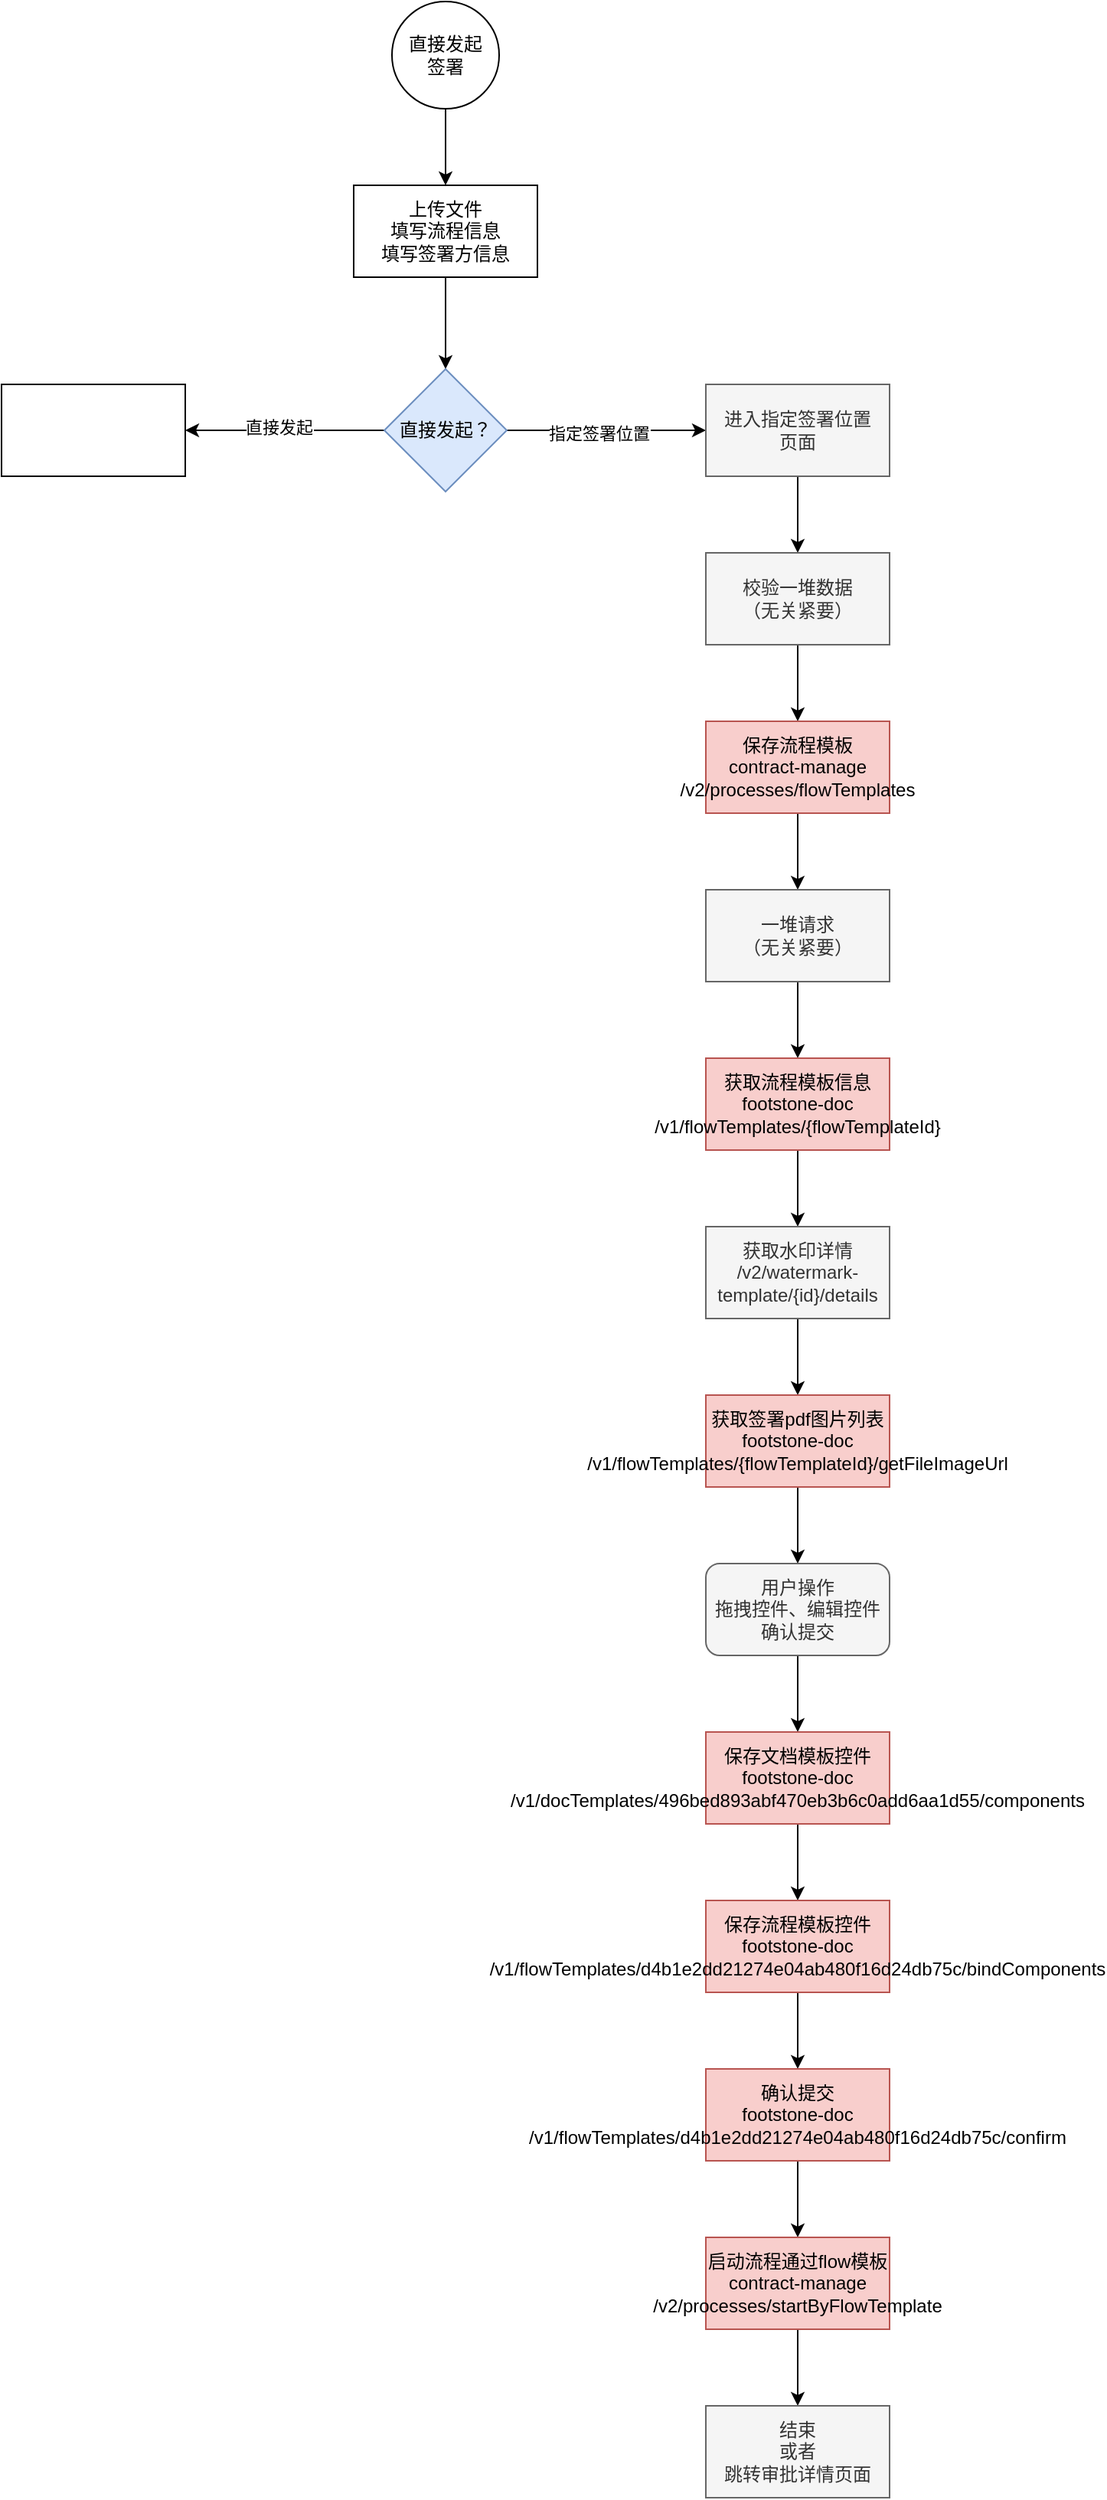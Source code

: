 <mxfile version="22.1.11" type="github">
  <diagram name="第 1 页" id="jslZnQfncKEaFmFZwY_N">
    <mxGraphModel dx="1247" dy="657" grid="1" gridSize="10" guides="1" tooltips="1" connect="1" arrows="1" fold="1" page="1" pageScale="1" pageWidth="827" pageHeight="1169" math="0" shadow="0">
      <root>
        <mxCell id="0" />
        <mxCell id="1" parent="0" />
        <mxCell id="PwWhR0vBo05xN4B0oVpj-8" style="edgeStyle=orthogonalEdgeStyle;rounded=0;orthogonalLoop=1;jettySize=auto;html=1;exitX=0.5;exitY=1;exitDx=0;exitDy=0;" edge="1" parent="1" source="PwWhR0vBo05xN4B0oVpj-1" target="PwWhR0vBo05xN4B0oVpj-6">
          <mxGeometry relative="1" as="geometry" />
        </mxCell>
        <mxCell id="PwWhR0vBo05xN4B0oVpj-1" value="上传文件&lt;br&gt;填写流程信息&lt;br&gt;填写签署方信息" style="rounded=0;whiteSpace=wrap;html=1;" vertex="1" parent="1">
          <mxGeometry x="350" y="190" width="120" height="60" as="geometry" />
        </mxCell>
        <mxCell id="PwWhR0vBo05xN4B0oVpj-3" style="edgeStyle=orthogonalEdgeStyle;rounded=0;orthogonalLoop=1;jettySize=auto;html=1;exitX=0.5;exitY=1;exitDx=0;exitDy=0;" edge="1" parent="1" source="PwWhR0vBo05xN4B0oVpj-2" target="PwWhR0vBo05xN4B0oVpj-1">
          <mxGeometry relative="1" as="geometry" />
        </mxCell>
        <mxCell id="PwWhR0vBo05xN4B0oVpj-2" value="直接发起&lt;br&gt;签署" style="ellipse;whiteSpace=wrap;html=1;" vertex="1" parent="1">
          <mxGeometry x="375" y="70" width="70" height="70" as="geometry" />
        </mxCell>
        <mxCell id="PwWhR0vBo05xN4B0oVpj-10" style="edgeStyle=orthogonalEdgeStyle;rounded=0;orthogonalLoop=1;jettySize=auto;html=1;exitX=0;exitY=0.5;exitDx=0;exitDy=0;" edge="1" parent="1" source="PwWhR0vBo05xN4B0oVpj-6" target="PwWhR0vBo05xN4B0oVpj-9">
          <mxGeometry relative="1" as="geometry" />
        </mxCell>
        <mxCell id="PwWhR0vBo05xN4B0oVpj-11" value="直接发起" style="edgeLabel;html=1;align=center;verticalAlign=middle;resizable=0;points=[];" vertex="1" connectable="0" parent="PwWhR0vBo05xN4B0oVpj-10">
          <mxGeometry x="0.061" y="-2" relative="1" as="geometry">
            <mxPoint as="offset" />
          </mxGeometry>
        </mxCell>
        <mxCell id="PwWhR0vBo05xN4B0oVpj-13" style="edgeStyle=orthogonalEdgeStyle;rounded=0;orthogonalLoop=1;jettySize=auto;html=1;exitX=1;exitY=0.5;exitDx=0;exitDy=0;" edge="1" parent="1" source="PwWhR0vBo05xN4B0oVpj-6" target="PwWhR0vBo05xN4B0oVpj-12">
          <mxGeometry relative="1" as="geometry" />
        </mxCell>
        <mxCell id="PwWhR0vBo05xN4B0oVpj-14" value="指定签署位置" style="edgeLabel;html=1;align=center;verticalAlign=middle;resizable=0;points=[];" vertex="1" connectable="0" parent="PwWhR0vBo05xN4B0oVpj-13">
          <mxGeometry x="-0.077" y="-2" relative="1" as="geometry">
            <mxPoint as="offset" />
          </mxGeometry>
        </mxCell>
        <mxCell id="PwWhR0vBo05xN4B0oVpj-6" value="直接发起？" style="rhombus;whiteSpace=wrap;html=1;fillColor=#dae8fc;strokeColor=#6c8ebf;" vertex="1" parent="1">
          <mxGeometry x="370" y="310" width="80" height="80" as="geometry" />
        </mxCell>
        <mxCell id="PwWhR0vBo05xN4B0oVpj-9" value="" style="rounded=0;whiteSpace=wrap;html=1;" vertex="1" parent="1">
          <mxGeometry x="120" y="320" width="120" height="60" as="geometry" />
        </mxCell>
        <mxCell id="PwWhR0vBo05xN4B0oVpj-16" style="edgeStyle=orthogonalEdgeStyle;rounded=0;orthogonalLoop=1;jettySize=auto;html=1;exitX=0.5;exitY=1;exitDx=0;exitDy=0;entryX=0.5;entryY=0;entryDx=0;entryDy=0;" edge="1" parent="1" source="PwWhR0vBo05xN4B0oVpj-12" target="PwWhR0vBo05xN4B0oVpj-15">
          <mxGeometry relative="1" as="geometry" />
        </mxCell>
        <mxCell id="PwWhR0vBo05xN4B0oVpj-12" value="进入指定签署位置&lt;br&gt;页面" style="rounded=0;whiteSpace=wrap;html=1;fillColor=#f5f5f5;fontColor=#333333;strokeColor=#666666;" vertex="1" parent="1">
          <mxGeometry x="580" y="320" width="120" height="60" as="geometry" />
        </mxCell>
        <mxCell id="PwWhR0vBo05xN4B0oVpj-18" style="edgeStyle=orthogonalEdgeStyle;rounded=0;orthogonalLoop=1;jettySize=auto;html=1;exitX=0.5;exitY=1;exitDx=0;exitDy=0;" edge="1" parent="1" source="PwWhR0vBo05xN4B0oVpj-15" target="PwWhR0vBo05xN4B0oVpj-17">
          <mxGeometry relative="1" as="geometry" />
        </mxCell>
        <mxCell id="PwWhR0vBo05xN4B0oVpj-15" value="校验一堆数据&lt;br&gt;（无关紧要）" style="rounded=0;whiteSpace=wrap;html=1;fillColor=#f5f5f5;fontColor=#333333;strokeColor=#666666;" vertex="1" parent="1">
          <mxGeometry x="580" y="430" width="120" height="60" as="geometry" />
        </mxCell>
        <mxCell id="PwWhR0vBo05xN4B0oVpj-20" style="edgeStyle=orthogonalEdgeStyle;rounded=0;orthogonalLoop=1;jettySize=auto;html=1;exitX=0.5;exitY=1;exitDx=0;exitDy=0;entryX=0.5;entryY=0;entryDx=0;entryDy=0;" edge="1" parent="1" source="PwWhR0vBo05xN4B0oVpj-17" target="PwWhR0vBo05xN4B0oVpj-19">
          <mxGeometry relative="1" as="geometry" />
        </mxCell>
        <mxCell id="PwWhR0vBo05xN4B0oVpj-17" value="保存流程模板&lt;br&gt;contract-manage&lt;br&gt;/v2/processes/flowTemplates" style="rounded=0;whiteSpace=wrap;html=1;fillColor=#f8cecc;strokeColor=#b85450;" vertex="1" parent="1">
          <mxGeometry x="580" y="540" width="120" height="60" as="geometry" />
        </mxCell>
        <mxCell id="PwWhR0vBo05xN4B0oVpj-22" style="edgeStyle=orthogonalEdgeStyle;rounded=0;orthogonalLoop=1;jettySize=auto;html=1;exitX=0.5;exitY=1;exitDx=0;exitDy=0;" edge="1" parent="1" source="PwWhR0vBo05xN4B0oVpj-19" target="PwWhR0vBo05xN4B0oVpj-21">
          <mxGeometry relative="1" as="geometry" />
        </mxCell>
        <mxCell id="PwWhR0vBo05xN4B0oVpj-19" value="一堆请求&lt;br&gt;（无关紧要）" style="rounded=0;whiteSpace=wrap;html=1;fillColor=#f5f5f5;fontColor=#333333;strokeColor=#666666;" vertex="1" parent="1">
          <mxGeometry x="580" y="650" width="120" height="60" as="geometry" />
        </mxCell>
        <mxCell id="PwWhR0vBo05xN4B0oVpj-26" style="edgeStyle=orthogonalEdgeStyle;rounded=0;orthogonalLoop=1;jettySize=auto;html=1;exitX=0.5;exitY=1;exitDx=0;exitDy=0;entryX=0.5;entryY=0;entryDx=0;entryDy=0;" edge="1" parent="1" source="PwWhR0vBo05xN4B0oVpj-21" target="PwWhR0vBo05xN4B0oVpj-23">
          <mxGeometry relative="1" as="geometry" />
        </mxCell>
        <mxCell id="PwWhR0vBo05xN4B0oVpj-21" value="获取流程模板信息&lt;br&gt;footstone-doc&lt;br&gt;/v1/flowTemplates/{flowTemplateId}" style="rounded=0;whiteSpace=wrap;html=1;fillColor=#f8cecc;strokeColor=#b85450;" vertex="1" parent="1">
          <mxGeometry x="580" y="760" width="120" height="60" as="geometry" />
        </mxCell>
        <mxCell id="PwWhR0vBo05xN4B0oVpj-28" style="edgeStyle=orthogonalEdgeStyle;rounded=0;orthogonalLoop=1;jettySize=auto;html=1;exitX=0.5;exitY=1;exitDx=0;exitDy=0;entryX=0.5;entryY=0;entryDx=0;entryDy=0;" edge="1" parent="1" source="PwWhR0vBo05xN4B0oVpj-23" target="PwWhR0vBo05xN4B0oVpj-25">
          <mxGeometry relative="1" as="geometry" />
        </mxCell>
        <mxCell id="PwWhR0vBo05xN4B0oVpj-23" value="获取水印详情&lt;br&gt;/v2/watermark-template/{id}/details" style="rounded=0;whiteSpace=wrap;html=1;fillColor=#f5f5f5;fontColor=#333333;strokeColor=#666666;" vertex="1" parent="1">
          <mxGeometry x="580" y="870" width="120" height="60" as="geometry" />
        </mxCell>
        <mxCell id="PwWhR0vBo05xN4B0oVpj-31" style="edgeStyle=orthogonalEdgeStyle;rounded=0;orthogonalLoop=1;jettySize=auto;html=1;exitX=0.5;exitY=1;exitDx=0;exitDy=0;" edge="1" parent="1" source="PwWhR0vBo05xN4B0oVpj-25" target="PwWhR0vBo05xN4B0oVpj-30">
          <mxGeometry relative="1" as="geometry" />
        </mxCell>
        <mxCell id="PwWhR0vBo05xN4B0oVpj-25" value="获取签署pdf图片列表&lt;br&gt;footstone-doc&lt;br&gt;/v1/flowTemplates/{flowTemplateId}/getFileImageUrl" style="rounded=0;whiteSpace=wrap;html=1;fillColor=#f8cecc;strokeColor=#b85450;" vertex="1" parent="1">
          <mxGeometry x="580" y="980" width="120" height="60" as="geometry" />
        </mxCell>
        <mxCell id="PwWhR0vBo05xN4B0oVpj-34" style="edgeStyle=orthogonalEdgeStyle;rounded=0;orthogonalLoop=1;jettySize=auto;html=1;exitX=0.5;exitY=1;exitDx=0;exitDy=0;" edge="1" parent="1" source="PwWhR0vBo05xN4B0oVpj-30" target="PwWhR0vBo05xN4B0oVpj-33">
          <mxGeometry relative="1" as="geometry" />
        </mxCell>
        <mxCell id="PwWhR0vBo05xN4B0oVpj-30" value="用户操作&lt;br&gt;拖拽控件、编辑控件&lt;br&gt;确认提交" style="rounded=1;whiteSpace=wrap;html=1;fillColor=#f5f5f5;fontColor=#333333;strokeColor=#666666;" vertex="1" parent="1">
          <mxGeometry x="580" y="1090" width="120" height="60" as="geometry" />
        </mxCell>
        <mxCell id="PwWhR0vBo05xN4B0oVpj-36" style="edgeStyle=orthogonalEdgeStyle;rounded=0;orthogonalLoop=1;jettySize=auto;html=1;exitX=0.5;exitY=1;exitDx=0;exitDy=0;entryX=0.5;entryY=0;entryDx=0;entryDy=0;" edge="1" parent="1" source="PwWhR0vBo05xN4B0oVpj-33" target="PwWhR0vBo05xN4B0oVpj-35">
          <mxGeometry relative="1" as="geometry" />
        </mxCell>
        <mxCell id="PwWhR0vBo05xN4B0oVpj-33" value="保存文档模板控件&lt;br&gt;footstone-doc&lt;br&gt;/v1/docTemplates/496bed893abf470eb3b6c0add6aa1d55/components" style="rounded=0;whiteSpace=wrap;html=1;fillColor=#f8cecc;strokeColor=#b85450;" vertex="1" parent="1">
          <mxGeometry x="580" y="1200" width="120" height="60" as="geometry" />
        </mxCell>
        <mxCell id="PwWhR0vBo05xN4B0oVpj-39" style="edgeStyle=orthogonalEdgeStyle;rounded=0;orthogonalLoop=1;jettySize=auto;html=1;exitX=0.5;exitY=1;exitDx=0;exitDy=0;entryX=0.5;entryY=0;entryDx=0;entryDy=0;" edge="1" parent="1" source="PwWhR0vBo05xN4B0oVpj-35" target="PwWhR0vBo05xN4B0oVpj-37">
          <mxGeometry relative="1" as="geometry" />
        </mxCell>
        <mxCell id="PwWhR0vBo05xN4B0oVpj-35" value="保存流程模板控件&lt;br&gt;footstone-doc&lt;br&gt;/v1/flowTemplates/d4b1e2dd21274e04ab480f16d24db75c/bindComponents" style="rounded=0;whiteSpace=wrap;html=1;fillColor=#f8cecc;strokeColor=#b85450;" vertex="1" parent="1">
          <mxGeometry x="580" y="1310" width="120" height="60" as="geometry" />
        </mxCell>
        <mxCell id="PwWhR0vBo05xN4B0oVpj-40" style="edgeStyle=orthogonalEdgeStyle;rounded=0;orthogonalLoop=1;jettySize=auto;html=1;exitX=0.5;exitY=1;exitDx=0;exitDy=0;" edge="1" parent="1" source="PwWhR0vBo05xN4B0oVpj-37" target="PwWhR0vBo05xN4B0oVpj-38">
          <mxGeometry relative="1" as="geometry" />
        </mxCell>
        <mxCell id="PwWhR0vBo05xN4B0oVpj-37" value="确认提交&lt;br&gt;footstone-doc&lt;br style=&quot;border-color: var(--border-color);&quot;&gt;/v1/flowTemplates/d4b1e2dd21274e04ab480f16d24db75c/confirm" style="rounded=0;whiteSpace=wrap;html=1;fillColor=#f8cecc;strokeColor=#b85450;" vertex="1" parent="1">
          <mxGeometry x="580" y="1420" width="120" height="60" as="geometry" />
        </mxCell>
        <mxCell id="PwWhR0vBo05xN4B0oVpj-43" style="edgeStyle=orthogonalEdgeStyle;rounded=0;orthogonalLoop=1;jettySize=auto;html=1;exitX=0.5;exitY=1;exitDx=0;exitDy=0;" edge="1" parent="1" source="PwWhR0vBo05xN4B0oVpj-38" target="PwWhR0vBo05xN4B0oVpj-42">
          <mxGeometry relative="1" as="geometry" />
        </mxCell>
        <mxCell id="PwWhR0vBo05xN4B0oVpj-38" value="启动流程通过flow模板&lt;br&gt;contract-manage&lt;br&gt;/v2/processes/startByFlowTemplate" style="rounded=0;whiteSpace=wrap;html=1;fillColor=#f8cecc;strokeColor=#b85450;" vertex="1" parent="1">
          <mxGeometry x="580" y="1530" width="120" height="60" as="geometry" />
        </mxCell>
        <mxCell id="PwWhR0vBo05xN4B0oVpj-42" value="结束&lt;br&gt;或者&lt;br&gt;跳转审批详情页面" style="rounded=0;whiteSpace=wrap;html=1;fillColor=#f5f5f5;fontColor=#333333;strokeColor=#666666;" vertex="1" parent="1">
          <mxGeometry x="580" y="1640" width="120" height="60" as="geometry" />
        </mxCell>
      </root>
    </mxGraphModel>
  </diagram>
</mxfile>
